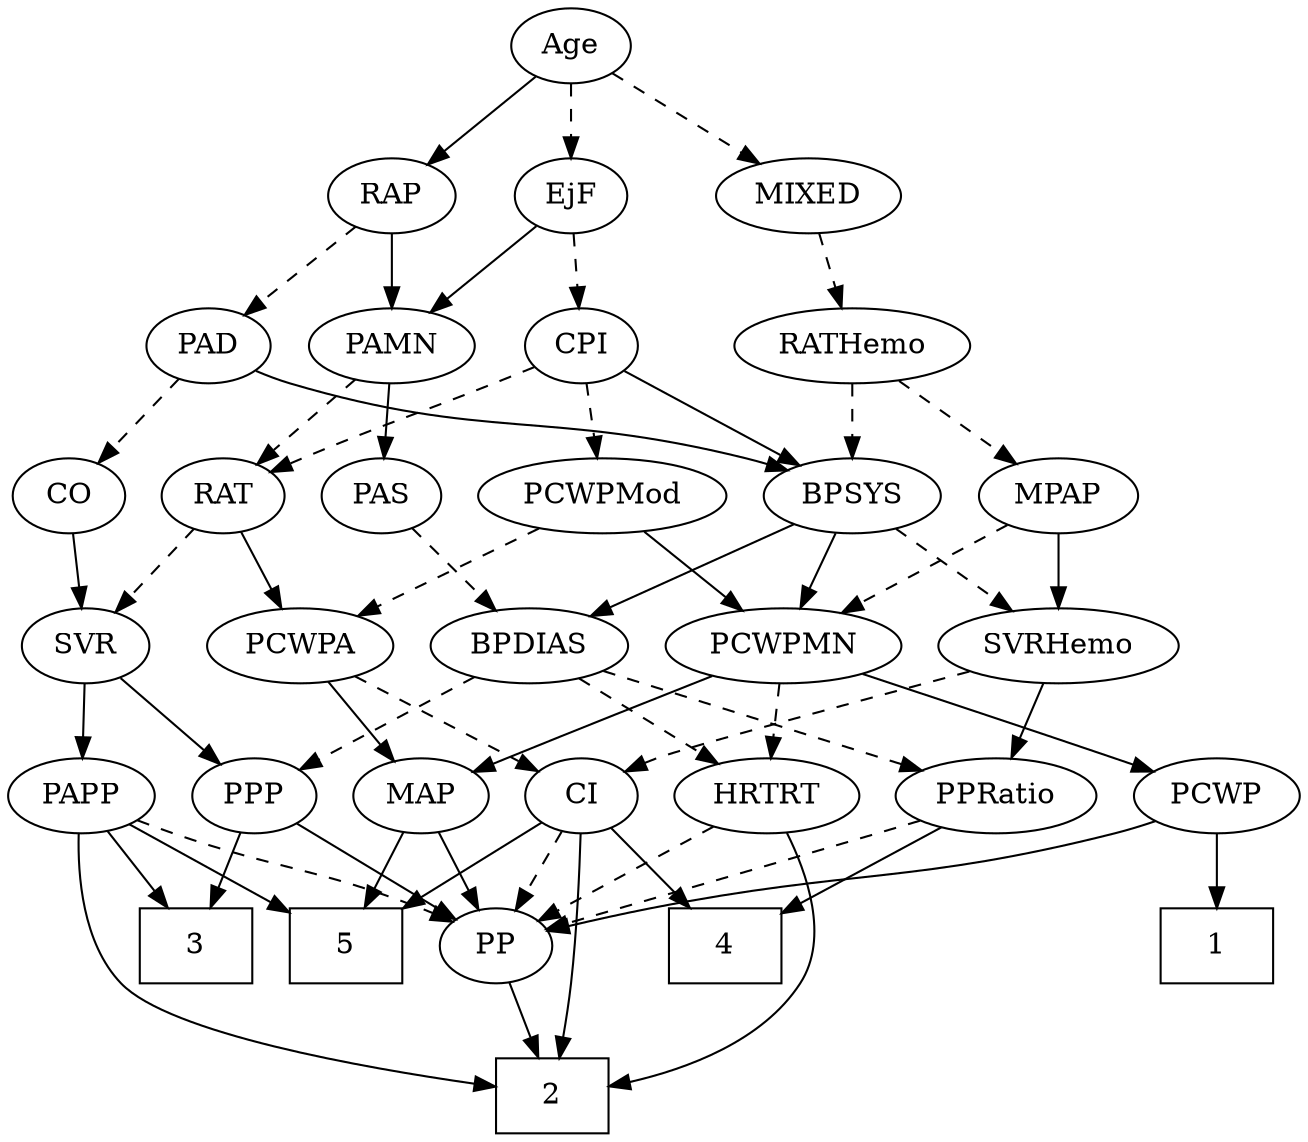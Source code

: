 strict digraph {
	graph [bb="0,0,570.94,540"];
	node [label="\N"];
	1	[height=0.5,
		pos="35.097,90",
		shape=box,
		width=0.75];
	2	[height=0.5,
		pos="329.1,18",
		shape=box,
		width=0.75];
	3	[height=0.5,
		pos="484.1,90",
		shape=box,
		width=0.75];
	4	[height=0.5,
		pos="230.1,90",
		shape=box,
		width=0.75];
	5	[height=0.5,
		pos="412.1,90",
		shape=box,
		width=0.75];
	Age	[height=0.5,
		pos="292.1,522",
		width=0.75];
	EjF	[height=0.5,
		pos="292.1,450",
		width=0.75];
	Age -> EjF	[pos="e,292.1,468.1 292.1,503.7 292.1,495.98 292.1,486.71 292.1,478.11",
		style=dashed];
	RAP	[height=0.5,
		pos="373.1,450",
		width=0.77632];
	Age -> RAP	[pos="e,357.13,464.8 308.1,507.17 319.86,497.01 336.03,483.03 349.3,471.56",
		style=solid];
	MIXED	[height=0.5,
		pos="196.1,450",
		width=1.1193];
	Age -> MIXED	[pos="e,216.25,465.7 274.49,508.16 260.48,497.94 240.59,483.44 224.36,471.61",
		style=dashed];
	PAMN	[height=0.5,
		pos="373.1,378",
		width=1.011];
	EjF -> PAMN	[pos="e,355.73,394.01 308.1,435.17 319.48,425.34 334.99,411.93 348,400.69",
		style=solid];
	CPI	[height=0.5,
		pos="284.1,378",
		width=0.75];
	EjF -> CPI	[pos="e,286.05,396.1 290.12,431.7 289.24,423.98 288.18,414.71 287.2,406.11",
		style=dashed];
	PAD	[height=0.5,
		pos="456.1,378",
		width=0.79437];
	RAP -> PAD	[pos="e,439.73,392.8 389.5,435.17 401.55,425.01 418.12,411.03 431.72,399.56",
		style=dashed];
	RAP -> PAMN	[pos="e,373.1,396.1 373.1,431.7 373.1,423.98 373.1,414.71 373.1,406.11",
		style=solid];
	RATHemo	[height=0.5,
		pos="172.1,378",
		width=1.3721];
	MIXED -> RATHemo	[pos="e,178.02,396.28 190.29,432.05 187.59,424.18 184.31,414.62 181.28,405.79",
		style=dashed];
	MPAP	[height=0.5,
		pos="81.097,306",
		width=0.97491];
	PCWPMN	[height=0.5,
		pos="199.1,234",
		width=1.3902];
	MPAP -> PCWPMN	[pos="e,174.14,249.8 103.29,291.83 120.78,281.46 145.44,266.83 165.36,255.01",
		style=dashed];
	SVRHemo	[height=0.5,
		pos="81.097,234",
		width=1.3902];
	MPAP -> SVRHemo	[pos="e,81.097,252.1 81.097,287.7 81.097,279.98 81.097,270.71 81.097,262.11",
		style=solid];
	BPSYS	[height=0.5,
		pos="172.1,306",
		width=1.0471];
	BPSYS -> PCWPMN	[pos="e,192.43,252.28 178.63,288.05 181.67,280.18 185.36,270.62 188.76,261.79",
		style=solid];
	BPSYS -> SVRHemo	[pos="e,101.31,250.55 152.8,290.15 140.15,280.43 123.41,267.54 109.28,256.68",
		style=dashed];
	BPDIAS	[height=0.5,
		pos="309.1,234",
		width=1.1735];
	BPSYS -> BPDIAS	[pos="e,283.07,248.3 196.91,292.32 218.42,281.33 249.79,265.3 273.9,252.98",
		style=solid];
	PAD -> BPSYS	[pos="e,200.18,318.03 434.34,366.19 429.11,363.89 423.48,361.66 418.1,360 332.23,333.45 305.89,347.37 219.1,324 216.09,323.19 213.01,322.28 \
209.93,321.3",
		style=solid];
	CO	[height=0.5,
		pos="521.1,306",
		width=0.75];
	PAD -> CO	[pos="e,507.33,321.82 469.88,362.15 478.76,352.6 490.46,339.99 500.44,329.25",
		style=dashed];
	SVR	[height=0.5,
		pos="510.1,234",
		width=0.77632];
	CO -> SVR	[pos="e,512.81,252.28 518.43,288.05 517.22,280.35 515.76,271.03 514.4,262.36",
		style=solid];
	PAS	[height=0.5,
		pos="377.1,306",
		width=0.75];
	PAS -> BPDIAS	[pos="e,324.59,250.95 363.01,290.5 353.99,281.22 342.09,268.97 331.77,258.34",
		style=dashed];
	PAMN -> PAS	[pos="e,376.12,324.1 374.09,359.7 374.53,351.98 375.06,342.71 375.55,334.11",
		style=solid];
	RAT	[height=0.5,
		pos="449.1,306",
		width=0.75827];
	PAMN -> RAT	[pos="e,433.93,320.97 389.59,361.81 400.4,351.85 414.68,338.7 426.55,327.77",
		style=dashed];
	RATHemo -> MPAP	[pos="e,99.687,321.3 151.9,361.46 138.98,351.52 122.06,338.51 108.01,327.7",
		style=dashed];
	RATHemo -> BPSYS	[pos="e,172.1,324.1 172.1,359.7 172.1,351.98 172.1,342.71 172.1,334.11",
		style=dashed];
	CPI -> BPSYS	[pos="e,194.27,320.86 265.1,365.13 248.1,354.5 222.88,338.74 202.99,326.31",
		style=solid];
	CPI -> RAT	[pos="e,427.48,317.43 307.08,367.97 333,357.69 376.32,340.22 413.1,324 414.71,323.29 416.35,322.55 418.01,321.8",
		style=dashed];
	PCWPMod	[height=0.5,
		pos="280.1,306",
		width=1.4443];
	CPI -> PCWPMod	[pos="e,281.07,324.1 283.11,359.7 282.67,351.98 282.14,342.71 281.65,334.11",
		style=dashed];
	RAT -> SVR	[pos="e,496.89,250.16 462.33,289.81 470.49,280.45 481.09,268.28 490.24,257.79",
		style=dashed];
	PCWPA	[height=0.5,
		pos="411.1,234",
		width=1.1555];
	RAT -> PCWPA	[pos="e,420.13,251.63 440.28,288.76 435.74,280.4 430.11,270.02 425,260.61",
		style=solid];
	PPP	[height=0.5,
		pos="462.1,162",
		width=0.75];
	SVR -> PPP	[pos="e,472.95,178.82 499.2,217.12 493.13,208.26 485.44,197.04 478.63,187.12",
		style=solid];
	PAPP	[height=0.5,
		pos="539.1,162",
		width=0.88464];
	SVR -> PAPP	[pos="e,532.07,179.96 516.97,216.41 520.32,208.34 524.42,198.43 528.18,189.35",
		style=solid];
	PCWPMod -> PCWPA	[pos="e,385.77,248.54 307.24,290.5 327.44,279.7 355.15,264.9 376.86,253.29",
		style=dashed];
	PCWPMod -> PCWPMN	[pos="e,217.4,250.82 261.72,289.12 250.95,279.81 237.16,267.9 225.27,257.62",
		style=solid];
	MAP	[height=0.5,
		pos="386.1,162",
		width=0.84854];
	PCWPA -> MAP	[pos="e,392.09,179.79 405.05,216.05 402.19,208.06 398.72,198.33 395.53,189.4",
		style=solid];
	CI	[height=0.5,
		pos="310.1,162",
		width=0.75];
	PCWPA -> CI	[pos="e,328.11,175.48 389.68,218.15 374.24,207.45 353.3,192.94 336.77,181.49",
		style=dashed];
	PCWPMN -> MAP	[pos="e,362.07,173.47 234.05,221.01 263.97,210.61 308.09,194.91 346.1,180 348.29,179.14 350.54,178.24 352.81,177.31",
		style=solid];
	PCWP	[height=0.5,
		pos="35.097,162",
		width=0.97491];
	PCWPMN -> PCWP	[pos="e,61.347,174.2 167.86,219.67 140.14,207.84 99.66,190.56 70.694,178.19",
		style=solid];
	HRTRT	[height=0.5,
		pos="225.1,162",
		width=1.1013];
	PCWPMN -> HRTRT	[pos="e,218.86,179.79 205.39,216.05 208.36,208.06 211.97,198.33 215.29,189.4",
		style=dashed];
	PPRatio	[height=0.5,
		pos="128.1,162",
		width=1.1013];
	SVRHemo -> PPRatio	[pos="e,117.04,179.47 92.235,216.41 97.971,207.87 105.08,197.28 111.45,187.79",
		style=solid];
	SVRHemo -> CI	[pos="e,289.05,173.71 118.84,222.02 125.9,219.99 133.22,217.92 140.1,216 199.51,199.46 216.21,201.25 274.1,180 275.95,179.32 277.83,178.58 \
279.72,177.81",
		style=dashed];
	BPDIAS -> PPP	[pos="e,440.8,173.12 337.05,220.49 360.79,209.83 395.74,194.04 426.1,180 427.88,179.17 429.72,178.32 431.57,177.46",
		style=dashed];
	BPDIAS -> PPRatio	[pos="e,157.29,174.29 278.8,221.28 248.03,209.38 200.25,190.9 166.76,177.95",
		style=dashed];
	BPDIAS -> HRTRT	[pos="e,243.4,178.25 290.45,217.46 278.96,207.88 264.03,195.45 251.35,184.88",
		style=dashed];
	MAP -> 5	[pos="e,405.68,108.28 392.39,144.05 395.32,136.18 398.87,126.62 402.14,117.79",
		style=solid];
	PP	[height=0.5,
		pos="302.1,90",
		width=0.75];
	MAP -> PP	[pos="e,318.5,104.67 369.1,146.83 356.87,136.64 340.2,122.75 326.54,111.37",
		style=solid];
	PP -> 2	[pos="e,322.37,36.447 308.5,72.411 311.53,64.539 315.24,54.929 318.67,46.042",
		style=solid];
	PPP -> 3	[pos="e,478.67,108.28 467.42,144.05 469.87,136.26 472.84,126.82 475.59,118.08",
		style=solid];
	PPP -> PP	[pos="e,324.61,100.32 440.84,150.8 436.01,148.53 430.89,146.15 426.1,144 394.99,130.02 359.14,114.79 334.01,104.26",
		style=solid];
	PPRatio -> 4	[pos="e,205.03,108.2 149.23,146.5 162.92,137.1 181.04,124.67 196.65,113.95",
		style=solid];
	PPRatio -> PP	[pos="e,280.9,101.33 158.24,150.16 186.37,139.87 229.4,123.69 266.1,108 267.91,107.23 269.76,106.41 271.63,105.58",
		style=dashed];
	PCWP -> 1	[pos="e,35.097,108.1 35.097,143.7 35.097,135.98 35.097,126.71 35.097,118.11",
		style=solid];
	PCWP -> PP	[pos="e,281.52,101.8 61.36,149.97 67.138,147.8 73.272,145.67 79.097,144 160.45,120.66 185.64,134.28 266.1,108 268.02,107.37 269.97,106.67 \
271.92,105.91",
		style=solid];
	CI -> 2	[pos="e,334.29,36.309 321.11,145.13 327.45,135.01 334.79,121.33 338.1,108 343.16,87.587 340.35,63.865 336.57,46.048",
		style=solid];
	CI -> 4	[pos="e,249.55,108.02 294.29,147.17 283.76,137.95 269.64,125.6 257.32,114.82",
		style=solid];
	CI -> 5	[pos="e,387.12,108.14 328.33,148.49 342.29,138.91 361.92,125.43 378.67,113.94",
		style=solid];
	CI -> PP	[pos="e,304.05,108.1 308.12,143.7 307.24,135.98 306.18,126.71 305.2,118.11",
		style=dashed];
	PAPP -> 2	[pos="e,356.3,18.286 540.35,143.89 540.82,124 538.4,91.442 520.1,72 480.22,29.639 409.71,20.114 366.42,18.529",
		style=solid];
	PAPP -> 3	[pos="e,497.68,108.29 526.62,145.12 519.95,136.63 511.58,125.98 504.04,116.38",
		style=solid];
	PAPP -> 5	[pos="e,439.26,105.97 516.98,148.81 497.99,138.34 470.26,123.06 448.08,110.83",
		style=solid];
	PAPP -> PP	[pos="e,327.47,96.753 514.58,150.23 509.2,148.04 503.49,145.84 498.1,144 442.81,125.15 376.99,108.5 337.42,99.097",
		style=dashed];
	HRTRT -> 2	[pos="e,302.07,20.917 211.39,145.07 197.02,126.32 178.52,94.848 194.1,72 215.82,40.131 259.88,27.424 291.77,22.358",
		style=solid];
	HRTRT -> PP	[pos="e,286.62,105.07 242.19,145.46 252.99,135.65 267.08,122.83 278.89,112.1",
		style=dashed];
}
